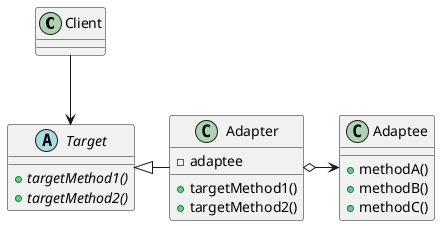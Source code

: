 @startuml

class Client {
}
abstract class Target {
    +{abstract} targetMethod1()
    +{abstract} targetMethod2()
}
class Adapter {
    -adaptee
    +targetMethod1()
    +targetMethod2()
}
class Adaptee {
    +methodA()
    +methodB()
    +methodC()
}

Client --> Target
Target <|- Adapter
Adapter o-> Adaptee

@enduml